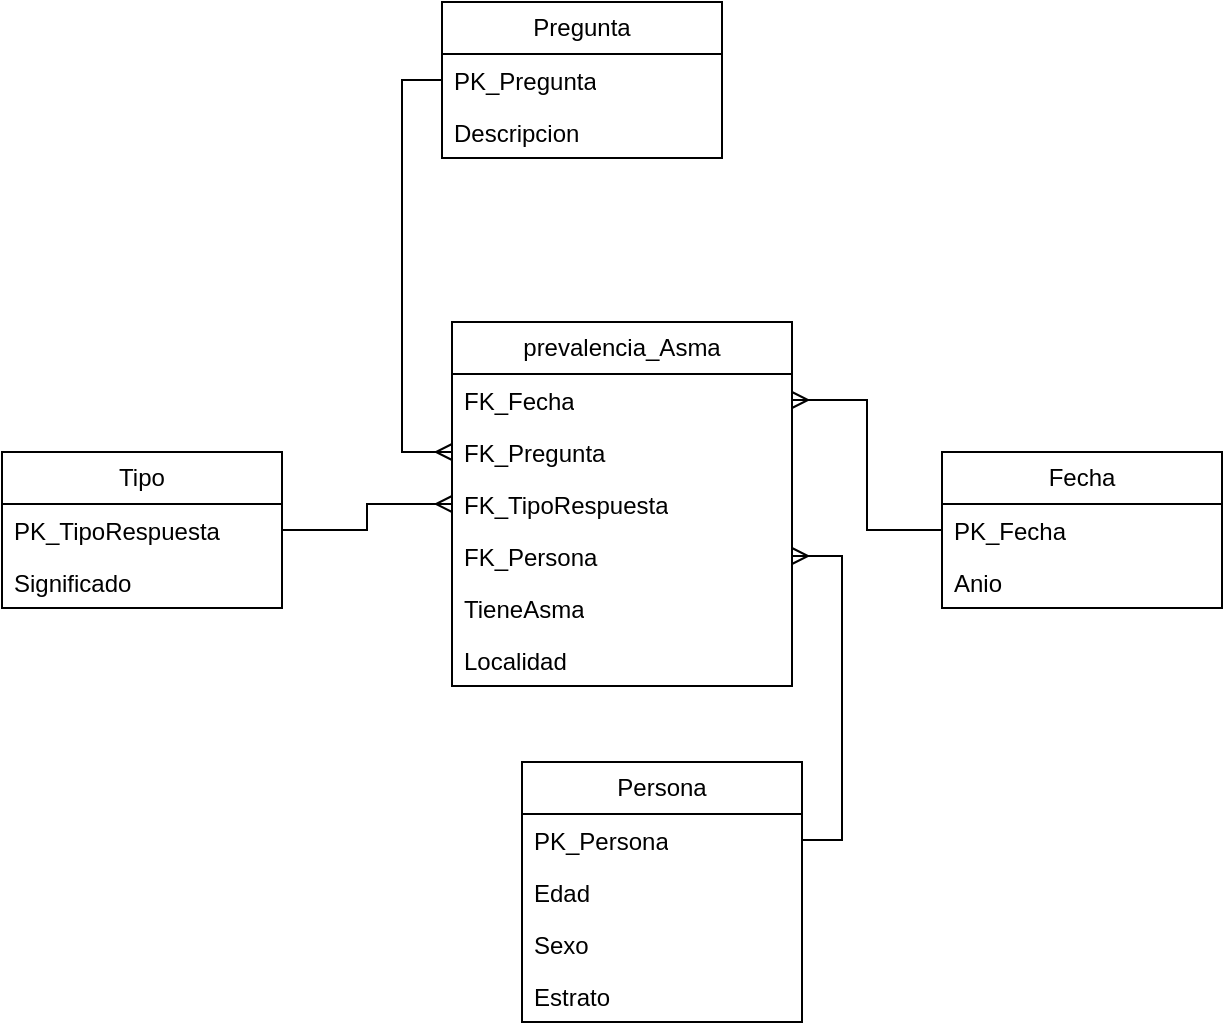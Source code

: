 <mxfile version="21.2.8" type="device">
  <diagram name="Page-1" id="7sN5qxj1kKwjcHihrwEu">
    <mxGraphModel dx="1418" dy="828" grid="1" gridSize="10" guides="1" tooltips="1" connect="1" arrows="1" fold="1" page="1" pageScale="1" pageWidth="850" pageHeight="1100" math="0" shadow="0">
      <root>
        <mxCell id="0" />
        <mxCell id="1" parent="0" />
        <mxCell id="GBqo_UzZIURFfs_csJp1-1" value="prevalencia_Asma" style="swimlane;fontStyle=0;childLayout=stackLayout;horizontal=1;startSize=26;fillColor=none;horizontalStack=0;resizeParent=1;resizeParentMax=0;resizeLast=0;collapsible=1;marginBottom=0;whiteSpace=wrap;html=1;" parent="1" vertex="1">
          <mxGeometry x="395" y="310" width="170" height="182" as="geometry" />
        </mxCell>
        <mxCell id="GBqo_UzZIURFfs_csJp1-2" value="FK_Fecha" style="text;strokeColor=none;fillColor=none;align=left;verticalAlign=top;spacingLeft=4;spacingRight=4;overflow=hidden;rotatable=0;points=[[0,0.5],[1,0.5]];portConstraint=eastwest;whiteSpace=wrap;html=1;" parent="GBqo_UzZIURFfs_csJp1-1" vertex="1">
          <mxGeometry y="26" width="170" height="26" as="geometry" />
        </mxCell>
        <mxCell id="GBqo_UzZIURFfs_csJp1-3" value="FK_Pregunta" style="text;strokeColor=none;fillColor=none;align=left;verticalAlign=top;spacingLeft=4;spacingRight=4;overflow=hidden;rotatable=0;points=[[0,0.5],[1,0.5]];portConstraint=eastwest;whiteSpace=wrap;html=1;" parent="GBqo_UzZIURFfs_csJp1-1" vertex="1">
          <mxGeometry y="52" width="170" height="26" as="geometry" />
        </mxCell>
        <mxCell id="GBqo_UzZIURFfs_csJp1-4" value="FK_TipoRespuesta" style="text;strokeColor=none;fillColor=none;align=left;verticalAlign=top;spacingLeft=4;spacingRight=4;overflow=hidden;rotatable=0;points=[[0,0.5],[1,0.5]];portConstraint=eastwest;whiteSpace=wrap;html=1;" parent="GBqo_UzZIURFfs_csJp1-1" vertex="1">
          <mxGeometry y="78" width="170" height="26" as="geometry" />
        </mxCell>
        <mxCell id="GBqo_UzZIURFfs_csJp1-40" value="FK_Persona" style="text;strokeColor=none;fillColor=none;align=left;verticalAlign=top;spacingLeft=4;spacingRight=4;overflow=hidden;rotatable=0;points=[[0,0.5],[1,0.5]];portConstraint=eastwest;whiteSpace=wrap;html=1;" parent="GBqo_UzZIURFfs_csJp1-1" vertex="1">
          <mxGeometry y="104" width="170" height="26" as="geometry" />
        </mxCell>
        <mxCell id="GBqo_UzZIURFfs_csJp1-41" value="TieneAsma" style="text;strokeColor=none;fillColor=none;align=left;verticalAlign=top;spacingLeft=4;spacingRight=4;overflow=hidden;rotatable=0;points=[[0,0.5],[1,0.5]];portConstraint=eastwest;whiteSpace=wrap;html=1;" parent="GBqo_UzZIURFfs_csJp1-1" vertex="1">
          <mxGeometry y="130" width="170" height="26" as="geometry" />
        </mxCell>
        <mxCell id="0khrY7tcFRI02kEVwwE3-1" value="Localidad" style="text;strokeColor=none;fillColor=none;align=left;verticalAlign=top;spacingLeft=4;spacingRight=4;overflow=hidden;rotatable=0;points=[[0,0.5],[1,0.5]];portConstraint=eastwest;whiteSpace=wrap;html=1;" parent="GBqo_UzZIURFfs_csJp1-1" vertex="1">
          <mxGeometry y="156" width="170" height="26" as="geometry" />
        </mxCell>
        <mxCell id="GBqo_UzZIURFfs_csJp1-5" value="Tipo" style="swimlane;fontStyle=0;childLayout=stackLayout;horizontal=1;startSize=26;fillColor=none;horizontalStack=0;resizeParent=1;resizeParentMax=0;resizeLast=0;collapsible=1;marginBottom=0;whiteSpace=wrap;html=1;" parent="1" vertex="1">
          <mxGeometry x="170" y="375" width="140" height="78" as="geometry" />
        </mxCell>
        <mxCell id="GBqo_UzZIURFfs_csJp1-6" value="PK_TipoRespuesta" style="text;strokeColor=none;fillColor=none;align=left;verticalAlign=top;spacingLeft=4;spacingRight=4;overflow=hidden;rotatable=0;points=[[0,0.5],[1,0.5]];portConstraint=eastwest;whiteSpace=wrap;html=1;" parent="GBqo_UzZIURFfs_csJp1-5" vertex="1">
          <mxGeometry y="26" width="140" height="26" as="geometry" />
        </mxCell>
        <mxCell id="GBqo_UzZIURFfs_csJp1-7" value="Significado" style="text;strokeColor=none;fillColor=none;align=left;verticalAlign=top;spacingLeft=4;spacingRight=4;overflow=hidden;rotatable=0;points=[[0,0.5],[1,0.5]];portConstraint=eastwest;whiteSpace=wrap;html=1;" parent="GBqo_UzZIURFfs_csJp1-5" vertex="1">
          <mxGeometry y="52" width="140" height="26" as="geometry" />
        </mxCell>
        <mxCell id="GBqo_UzZIURFfs_csJp1-13" value="Persona" style="swimlane;fontStyle=0;childLayout=stackLayout;horizontal=1;startSize=26;fillColor=none;horizontalStack=0;resizeParent=1;resizeParentMax=0;resizeLast=0;collapsible=1;marginBottom=0;whiteSpace=wrap;html=1;" parent="1" vertex="1">
          <mxGeometry x="430" y="530" width="140" height="130" as="geometry" />
        </mxCell>
        <mxCell id="GBqo_UzZIURFfs_csJp1-14" value="PK_Persona" style="text;strokeColor=none;fillColor=none;align=left;verticalAlign=top;spacingLeft=4;spacingRight=4;overflow=hidden;rotatable=0;points=[[0,0.5],[1,0.5]];portConstraint=eastwest;whiteSpace=wrap;html=1;" parent="GBqo_UzZIURFfs_csJp1-13" vertex="1">
          <mxGeometry y="26" width="140" height="26" as="geometry" />
        </mxCell>
        <mxCell id="0khrY7tcFRI02kEVwwE3-3" value="Edad" style="text;strokeColor=none;fillColor=none;align=left;verticalAlign=top;spacingLeft=4;spacingRight=4;overflow=hidden;rotatable=0;points=[[0,0.5],[1,0.5]];portConstraint=eastwest;whiteSpace=wrap;html=1;" parent="GBqo_UzZIURFfs_csJp1-13" vertex="1">
          <mxGeometry y="52" width="140" height="26" as="geometry" />
        </mxCell>
        <mxCell id="0khrY7tcFRI02kEVwwE3-4" value="Sexo" style="text;strokeColor=none;fillColor=none;align=left;verticalAlign=top;spacingLeft=4;spacingRight=4;overflow=hidden;rotatable=0;points=[[0,0.5],[1,0.5]];portConstraint=eastwest;whiteSpace=wrap;html=1;" parent="GBqo_UzZIURFfs_csJp1-13" vertex="1">
          <mxGeometry y="78" width="140" height="26" as="geometry" />
        </mxCell>
        <mxCell id="0khrY7tcFRI02kEVwwE3-7" value="Estrato" style="text;strokeColor=none;fillColor=none;align=left;verticalAlign=top;spacingLeft=4;spacingRight=4;overflow=hidden;rotatable=0;points=[[0,0.5],[1,0.5]];portConstraint=eastwest;whiteSpace=wrap;html=1;" parent="GBqo_UzZIURFfs_csJp1-13" vertex="1">
          <mxGeometry y="104" width="140" height="26" as="geometry" />
        </mxCell>
        <mxCell id="GBqo_UzZIURFfs_csJp1-17" value="Fecha" style="swimlane;fontStyle=0;childLayout=stackLayout;horizontal=1;startSize=26;fillColor=none;horizontalStack=0;resizeParent=1;resizeParentMax=0;resizeLast=0;collapsible=1;marginBottom=0;whiteSpace=wrap;html=1;" parent="1" vertex="1">
          <mxGeometry x="640" y="375" width="140" height="78" as="geometry" />
        </mxCell>
        <mxCell id="GBqo_UzZIURFfs_csJp1-18" value="PK_Fecha" style="text;strokeColor=none;fillColor=none;align=left;verticalAlign=top;spacingLeft=4;spacingRight=4;overflow=hidden;rotatable=0;points=[[0,0.5],[1,0.5]];portConstraint=eastwest;whiteSpace=wrap;html=1;" parent="GBqo_UzZIURFfs_csJp1-17" vertex="1">
          <mxGeometry y="26" width="140" height="26" as="geometry" />
        </mxCell>
        <mxCell id="GBqo_UzZIURFfs_csJp1-20" value="Anio" style="text;strokeColor=none;fillColor=none;align=left;verticalAlign=top;spacingLeft=4;spacingRight=4;overflow=hidden;rotatable=0;points=[[0,0.5],[1,0.5]];portConstraint=eastwest;whiteSpace=wrap;html=1;" parent="GBqo_UzZIURFfs_csJp1-17" vertex="1">
          <mxGeometry y="52" width="140" height="26" as="geometry" />
        </mxCell>
        <mxCell id="GBqo_UzZIURFfs_csJp1-36" value="Pregunta" style="swimlane;fontStyle=0;childLayout=stackLayout;horizontal=1;startSize=26;fillColor=none;horizontalStack=0;resizeParent=1;resizeParentMax=0;resizeLast=0;collapsible=1;marginBottom=0;whiteSpace=wrap;html=1;" parent="1" vertex="1">
          <mxGeometry x="390" y="150" width="140" height="78" as="geometry" />
        </mxCell>
        <mxCell id="GBqo_UzZIURFfs_csJp1-37" value="PK_Pregunta" style="text;strokeColor=none;fillColor=none;align=left;verticalAlign=top;spacingLeft=4;spacingRight=4;overflow=hidden;rotatable=0;points=[[0,0.5],[1,0.5]];portConstraint=eastwest;whiteSpace=wrap;html=1;" parent="GBqo_UzZIURFfs_csJp1-36" vertex="1">
          <mxGeometry y="26" width="140" height="26" as="geometry" />
        </mxCell>
        <mxCell id="GBqo_UzZIURFfs_csJp1-39" value="Descripcion" style="text;strokeColor=none;fillColor=none;align=left;verticalAlign=top;spacingLeft=4;spacingRight=4;overflow=hidden;rotatable=0;points=[[0,0.5],[1,0.5]];portConstraint=eastwest;whiteSpace=wrap;html=1;" parent="GBqo_UzZIURFfs_csJp1-36" vertex="1">
          <mxGeometry y="52" width="140" height="26" as="geometry" />
        </mxCell>
        <mxCell id="GBqo_UzZIURFfs_csJp1-44" style="edgeStyle=orthogonalEdgeStyle;rounded=0;orthogonalLoop=1;jettySize=auto;html=1;exitX=0;exitY=0.5;exitDx=0;exitDy=0;entryX=1;entryY=0.5;entryDx=0;entryDy=0;endArrow=ERmany;endFill=0;" parent="1" source="GBqo_UzZIURFfs_csJp1-18" target="GBqo_UzZIURFfs_csJp1-2" edge="1">
          <mxGeometry relative="1" as="geometry" />
        </mxCell>
        <mxCell id="GBqo_UzZIURFfs_csJp1-46" style="edgeStyle=orthogonalEdgeStyle;rounded=0;orthogonalLoop=1;jettySize=auto;html=1;exitX=0;exitY=0.5;exitDx=0;exitDy=0;entryX=0;entryY=0.5;entryDx=0;entryDy=0;endArrow=ERmany;endFill=0;" parent="1" source="GBqo_UzZIURFfs_csJp1-37" target="GBqo_UzZIURFfs_csJp1-3" edge="1">
          <mxGeometry relative="1" as="geometry" />
        </mxCell>
        <mxCell id="GBqo_UzZIURFfs_csJp1-47" style="edgeStyle=orthogonalEdgeStyle;rounded=0;orthogonalLoop=1;jettySize=auto;html=1;exitX=1;exitY=0.5;exitDx=0;exitDy=0;entryX=0;entryY=0.5;entryDx=0;entryDy=0;endArrow=ERmany;endFill=0;" parent="1" source="GBqo_UzZIURFfs_csJp1-6" target="GBqo_UzZIURFfs_csJp1-4" edge="1">
          <mxGeometry relative="1" as="geometry" />
        </mxCell>
        <mxCell id="GBqo_UzZIURFfs_csJp1-48" style="edgeStyle=orthogonalEdgeStyle;rounded=0;orthogonalLoop=1;jettySize=auto;html=1;exitX=1;exitY=0.5;exitDx=0;exitDy=0;entryX=1;entryY=0.5;entryDx=0;entryDy=0;endArrow=ERmany;endFill=0;" parent="1" source="GBqo_UzZIURFfs_csJp1-14" target="GBqo_UzZIURFfs_csJp1-40" edge="1">
          <mxGeometry relative="1" as="geometry" />
        </mxCell>
      </root>
    </mxGraphModel>
  </diagram>
</mxfile>
